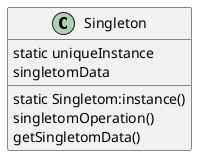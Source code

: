 @startuml

class Singleton{

    static uniqueInstance
    singletomData

    static Singletom:instance()
    singletomOperation()
    getSingletomData()
}

@enduml
